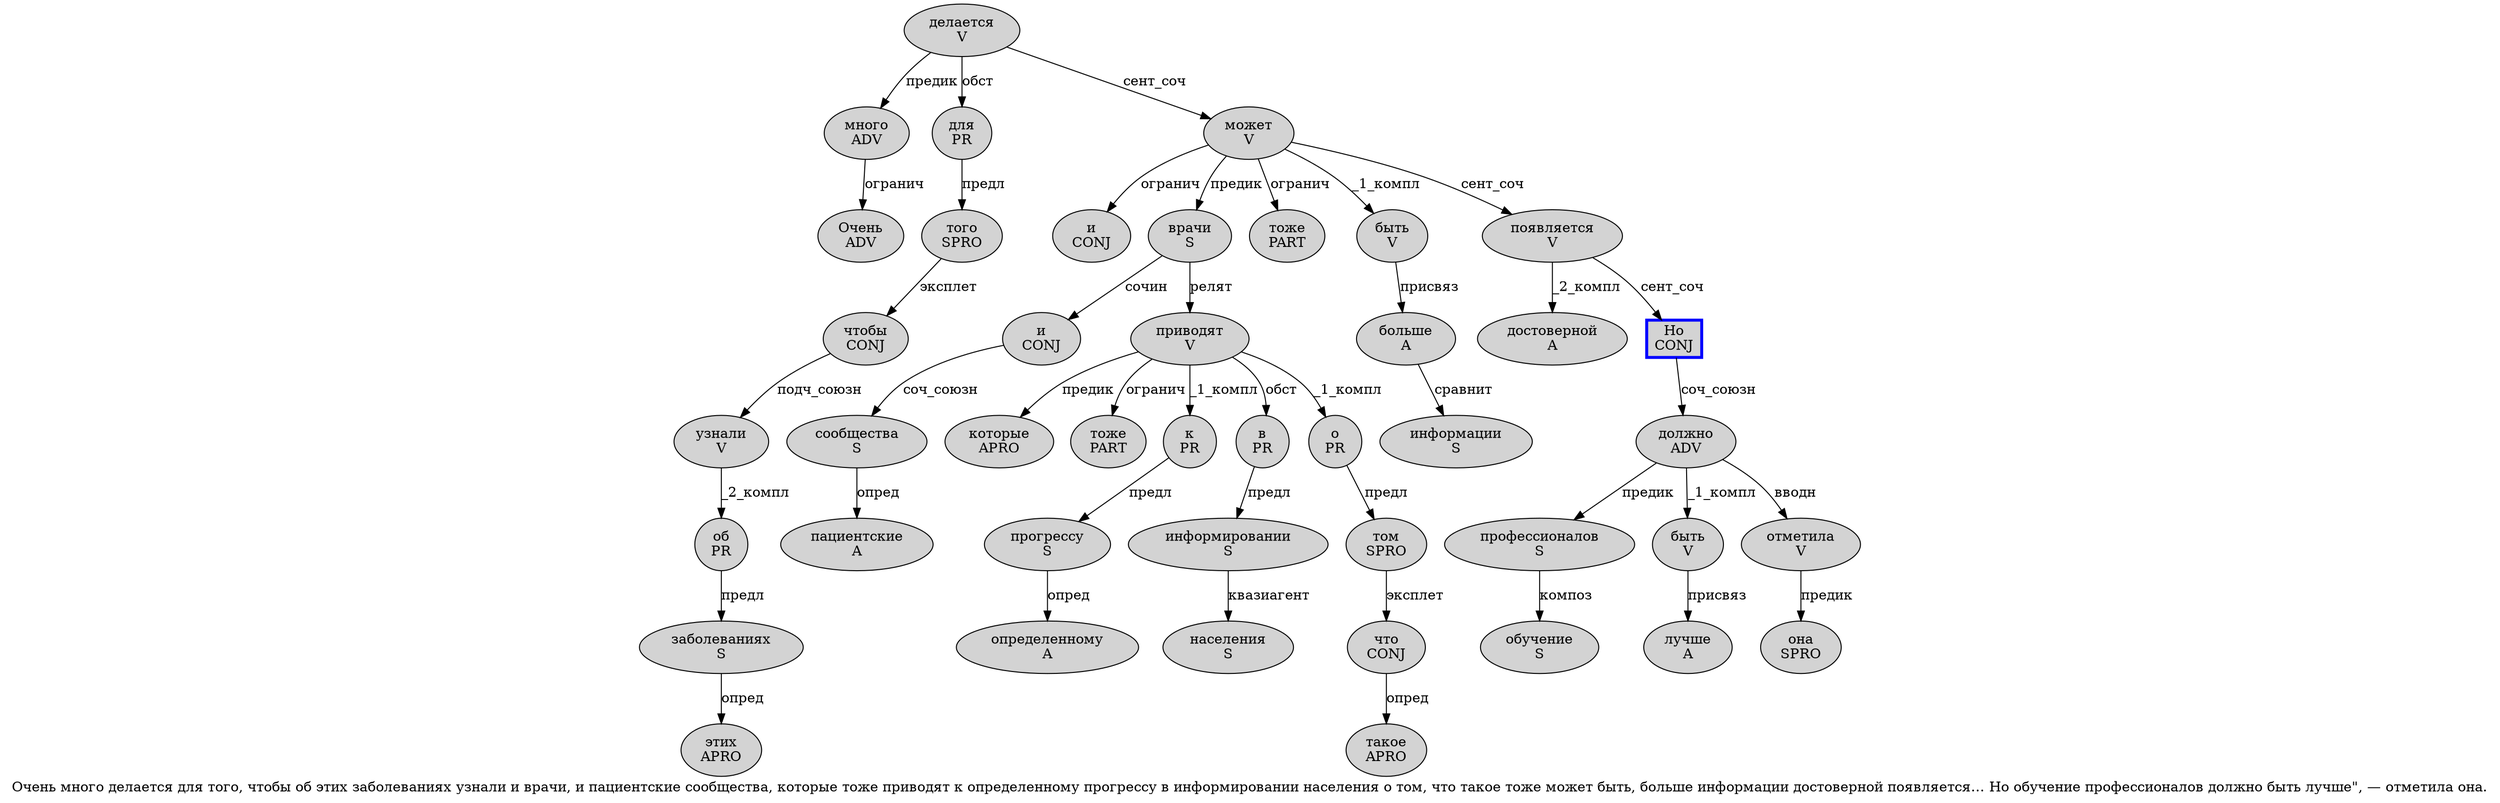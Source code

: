 digraph SENTENCE_510 {
	graph [label="Очень много делается для того, чтобы об этих заболеваниях узнали и врачи, и пациентские сообщества, которые тоже приводят к определенному прогрессу в информировании населения о том, что такое тоже может быть, больше информации достоверной появляется… Но обучение профессионалов должно быть лучше\", — отметила она."]
	node [style=filled]
		0 [label="Очень
ADV" color="" fillcolor=lightgray penwidth=1 shape=ellipse]
		1 [label="много
ADV" color="" fillcolor=lightgray penwidth=1 shape=ellipse]
		2 [label="делается
V" color="" fillcolor=lightgray penwidth=1 shape=ellipse]
		3 [label="для
PR" color="" fillcolor=lightgray penwidth=1 shape=ellipse]
		4 [label="того
SPRO" color="" fillcolor=lightgray penwidth=1 shape=ellipse]
		6 [label="чтобы
CONJ" color="" fillcolor=lightgray penwidth=1 shape=ellipse]
		7 [label="об
PR" color="" fillcolor=lightgray penwidth=1 shape=ellipse]
		8 [label="этих
APRO" color="" fillcolor=lightgray penwidth=1 shape=ellipse]
		9 [label="заболеваниях
S" color="" fillcolor=lightgray penwidth=1 shape=ellipse]
		10 [label="узнали
V" color="" fillcolor=lightgray penwidth=1 shape=ellipse]
		11 [label="и
CONJ" color="" fillcolor=lightgray penwidth=1 shape=ellipse]
		12 [label="врачи
S" color="" fillcolor=lightgray penwidth=1 shape=ellipse]
		14 [label="и
CONJ" color="" fillcolor=lightgray penwidth=1 shape=ellipse]
		15 [label="пациентские
A" color="" fillcolor=lightgray penwidth=1 shape=ellipse]
		16 [label="сообщества
S" color="" fillcolor=lightgray penwidth=1 shape=ellipse]
		18 [label="которые
APRO" color="" fillcolor=lightgray penwidth=1 shape=ellipse]
		19 [label="тоже
PART" color="" fillcolor=lightgray penwidth=1 shape=ellipse]
		20 [label="приводят
V" color="" fillcolor=lightgray penwidth=1 shape=ellipse]
		21 [label="к
PR" color="" fillcolor=lightgray penwidth=1 shape=ellipse]
		22 [label="определенному
A" color="" fillcolor=lightgray penwidth=1 shape=ellipse]
		23 [label="прогрессу
S" color="" fillcolor=lightgray penwidth=1 shape=ellipse]
		24 [label="в
PR" color="" fillcolor=lightgray penwidth=1 shape=ellipse]
		25 [label="информировании
S" color="" fillcolor=lightgray penwidth=1 shape=ellipse]
		26 [label="населения
S" color="" fillcolor=lightgray penwidth=1 shape=ellipse]
		27 [label="о
PR" color="" fillcolor=lightgray penwidth=1 shape=ellipse]
		28 [label="том
SPRO" color="" fillcolor=lightgray penwidth=1 shape=ellipse]
		30 [label="что
CONJ" color="" fillcolor=lightgray penwidth=1 shape=ellipse]
		31 [label="такое
APRO" color="" fillcolor=lightgray penwidth=1 shape=ellipse]
		32 [label="тоже
PART" color="" fillcolor=lightgray penwidth=1 shape=ellipse]
		33 [label="может
V" color="" fillcolor=lightgray penwidth=1 shape=ellipse]
		34 [label="быть
V" color="" fillcolor=lightgray penwidth=1 shape=ellipse]
		36 [label="больше
A" color="" fillcolor=lightgray penwidth=1 shape=ellipse]
		37 [label="информации
S" color="" fillcolor=lightgray penwidth=1 shape=ellipse]
		38 [label="достоверной
A" color="" fillcolor=lightgray penwidth=1 shape=ellipse]
		39 [label="появляется
V" color="" fillcolor=lightgray penwidth=1 shape=ellipse]
		41 [label="Но
CONJ" color=blue fillcolor=lightgray penwidth=3 shape=box]
		42 [label="обучение
S" color="" fillcolor=lightgray penwidth=1 shape=ellipse]
		43 [label="профессионалов
S" color="" fillcolor=lightgray penwidth=1 shape=ellipse]
		44 [label="должно
ADV" color="" fillcolor=lightgray penwidth=1 shape=ellipse]
		45 [label="быть
V" color="" fillcolor=lightgray penwidth=1 shape=ellipse]
		46 [label="лучше
A" color="" fillcolor=lightgray penwidth=1 shape=ellipse]
		50 [label="отметила
V" color="" fillcolor=lightgray penwidth=1 shape=ellipse]
		51 [label="она
SPRO" color="" fillcolor=lightgray penwidth=1 shape=ellipse]
			27 -> 28 [label="предл"]
			4 -> 6 [label="эксплет"]
			30 -> 31 [label="опред"]
			50 -> 51 [label="предик"]
			16 -> 15 [label="опред"]
			12 -> 14 [label="сочин"]
			12 -> 20 [label="релят"]
			2 -> 1 [label="предик"]
			2 -> 3 [label="обст"]
			2 -> 33 [label="сент_соч"]
			20 -> 18 [label="предик"]
			20 -> 19 [label="огранич"]
			20 -> 21 [label="_1_компл"]
			20 -> 24 [label="обст"]
			20 -> 27 [label="_1_компл"]
			1 -> 0 [label="огранич"]
			41 -> 44 [label="соч_союзн"]
			21 -> 23 [label="предл"]
			45 -> 46 [label="присвяз"]
			23 -> 22 [label="опред"]
			44 -> 43 [label="предик"]
			44 -> 45 [label="_1_компл"]
			44 -> 50 [label="вводн"]
			14 -> 16 [label="соч_союзн"]
			7 -> 9 [label="предл"]
			6 -> 10 [label="подч_союзн"]
			28 -> 30 [label="эксплет"]
			39 -> 38 [label="_2_компл"]
			39 -> 41 [label="сент_соч"]
			9 -> 8 [label="опред"]
			43 -> 42 [label="композ"]
			36 -> 37 [label="сравнит"]
			34 -> 36 [label="присвяз"]
			3 -> 4 [label="предл"]
			24 -> 25 [label="предл"]
			10 -> 7 [label="_2_компл"]
			33 -> 11 [label="огранич"]
			33 -> 12 [label="предик"]
			33 -> 32 [label="огранич"]
			33 -> 34 [label="_1_компл"]
			33 -> 39 [label="сент_соч"]
			25 -> 26 [label="квазиагент"]
}